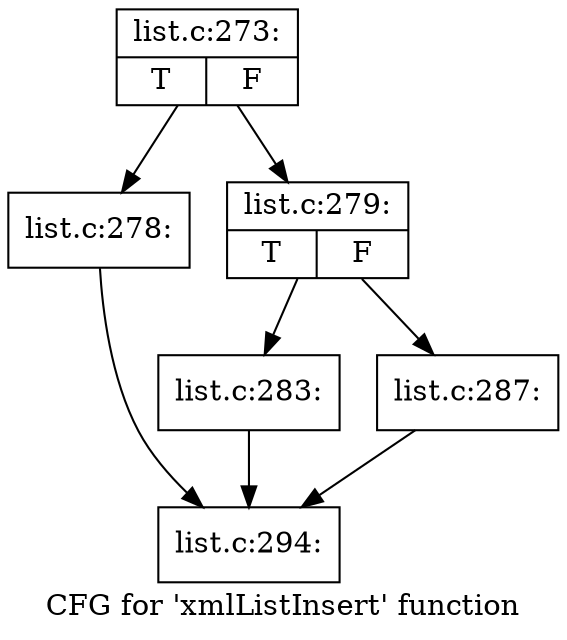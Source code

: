 digraph "CFG for 'xmlListInsert' function" {
	label="CFG for 'xmlListInsert' function";

	Node0x52331d0 [shape=record,label="{list.c:273:|{<s0>T|<s1>F}}"];
	Node0x52331d0 -> Node0x5235840;
	Node0x52331d0 -> Node0x5235890;
	Node0x5235840 [shape=record,label="{list.c:278:}"];
	Node0x5235840 -> Node0x52344e0;
	Node0x5235890 [shape=record,label="{list.c:279:|{<s0>T|<s1>F}}"];
	Node0x5235890 -> Node0x5236520;
	Node0x5235890 -> Node0x5236af0;
	Node0x5236520 [shape=record,label="{list.c:283:}"];
	Node0x5236520 -> Node0x52344e0;
	Node0x5236af0 [shape=record,label="{list.c:287:}"];
	Node0x5236af0 -> Node0x52344e0;
	Node0x52344e0 [shape=record,label="{list.c:294:}"];
}

